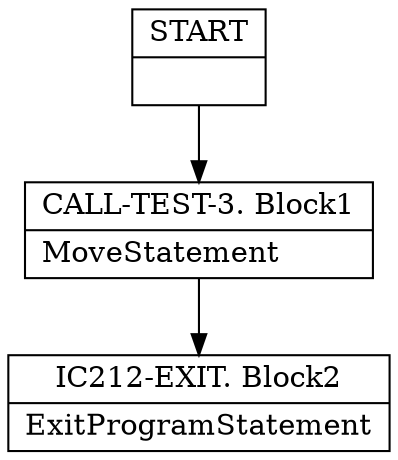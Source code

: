 digraph Cfg {
node [
shape = "record"
]

edge [
arrowtail = "empty"
]
Block0 [
label = "{START|}"
]
Block1 [
label = "{CALL-TEST-3. Block1|MoveStatement\l}"
]
Block2 [
label = "{IC212-EXIT. Block2|ExitProgramStatement\l}"
]
Block0 -> Block1
Block1 -> Block2

}
